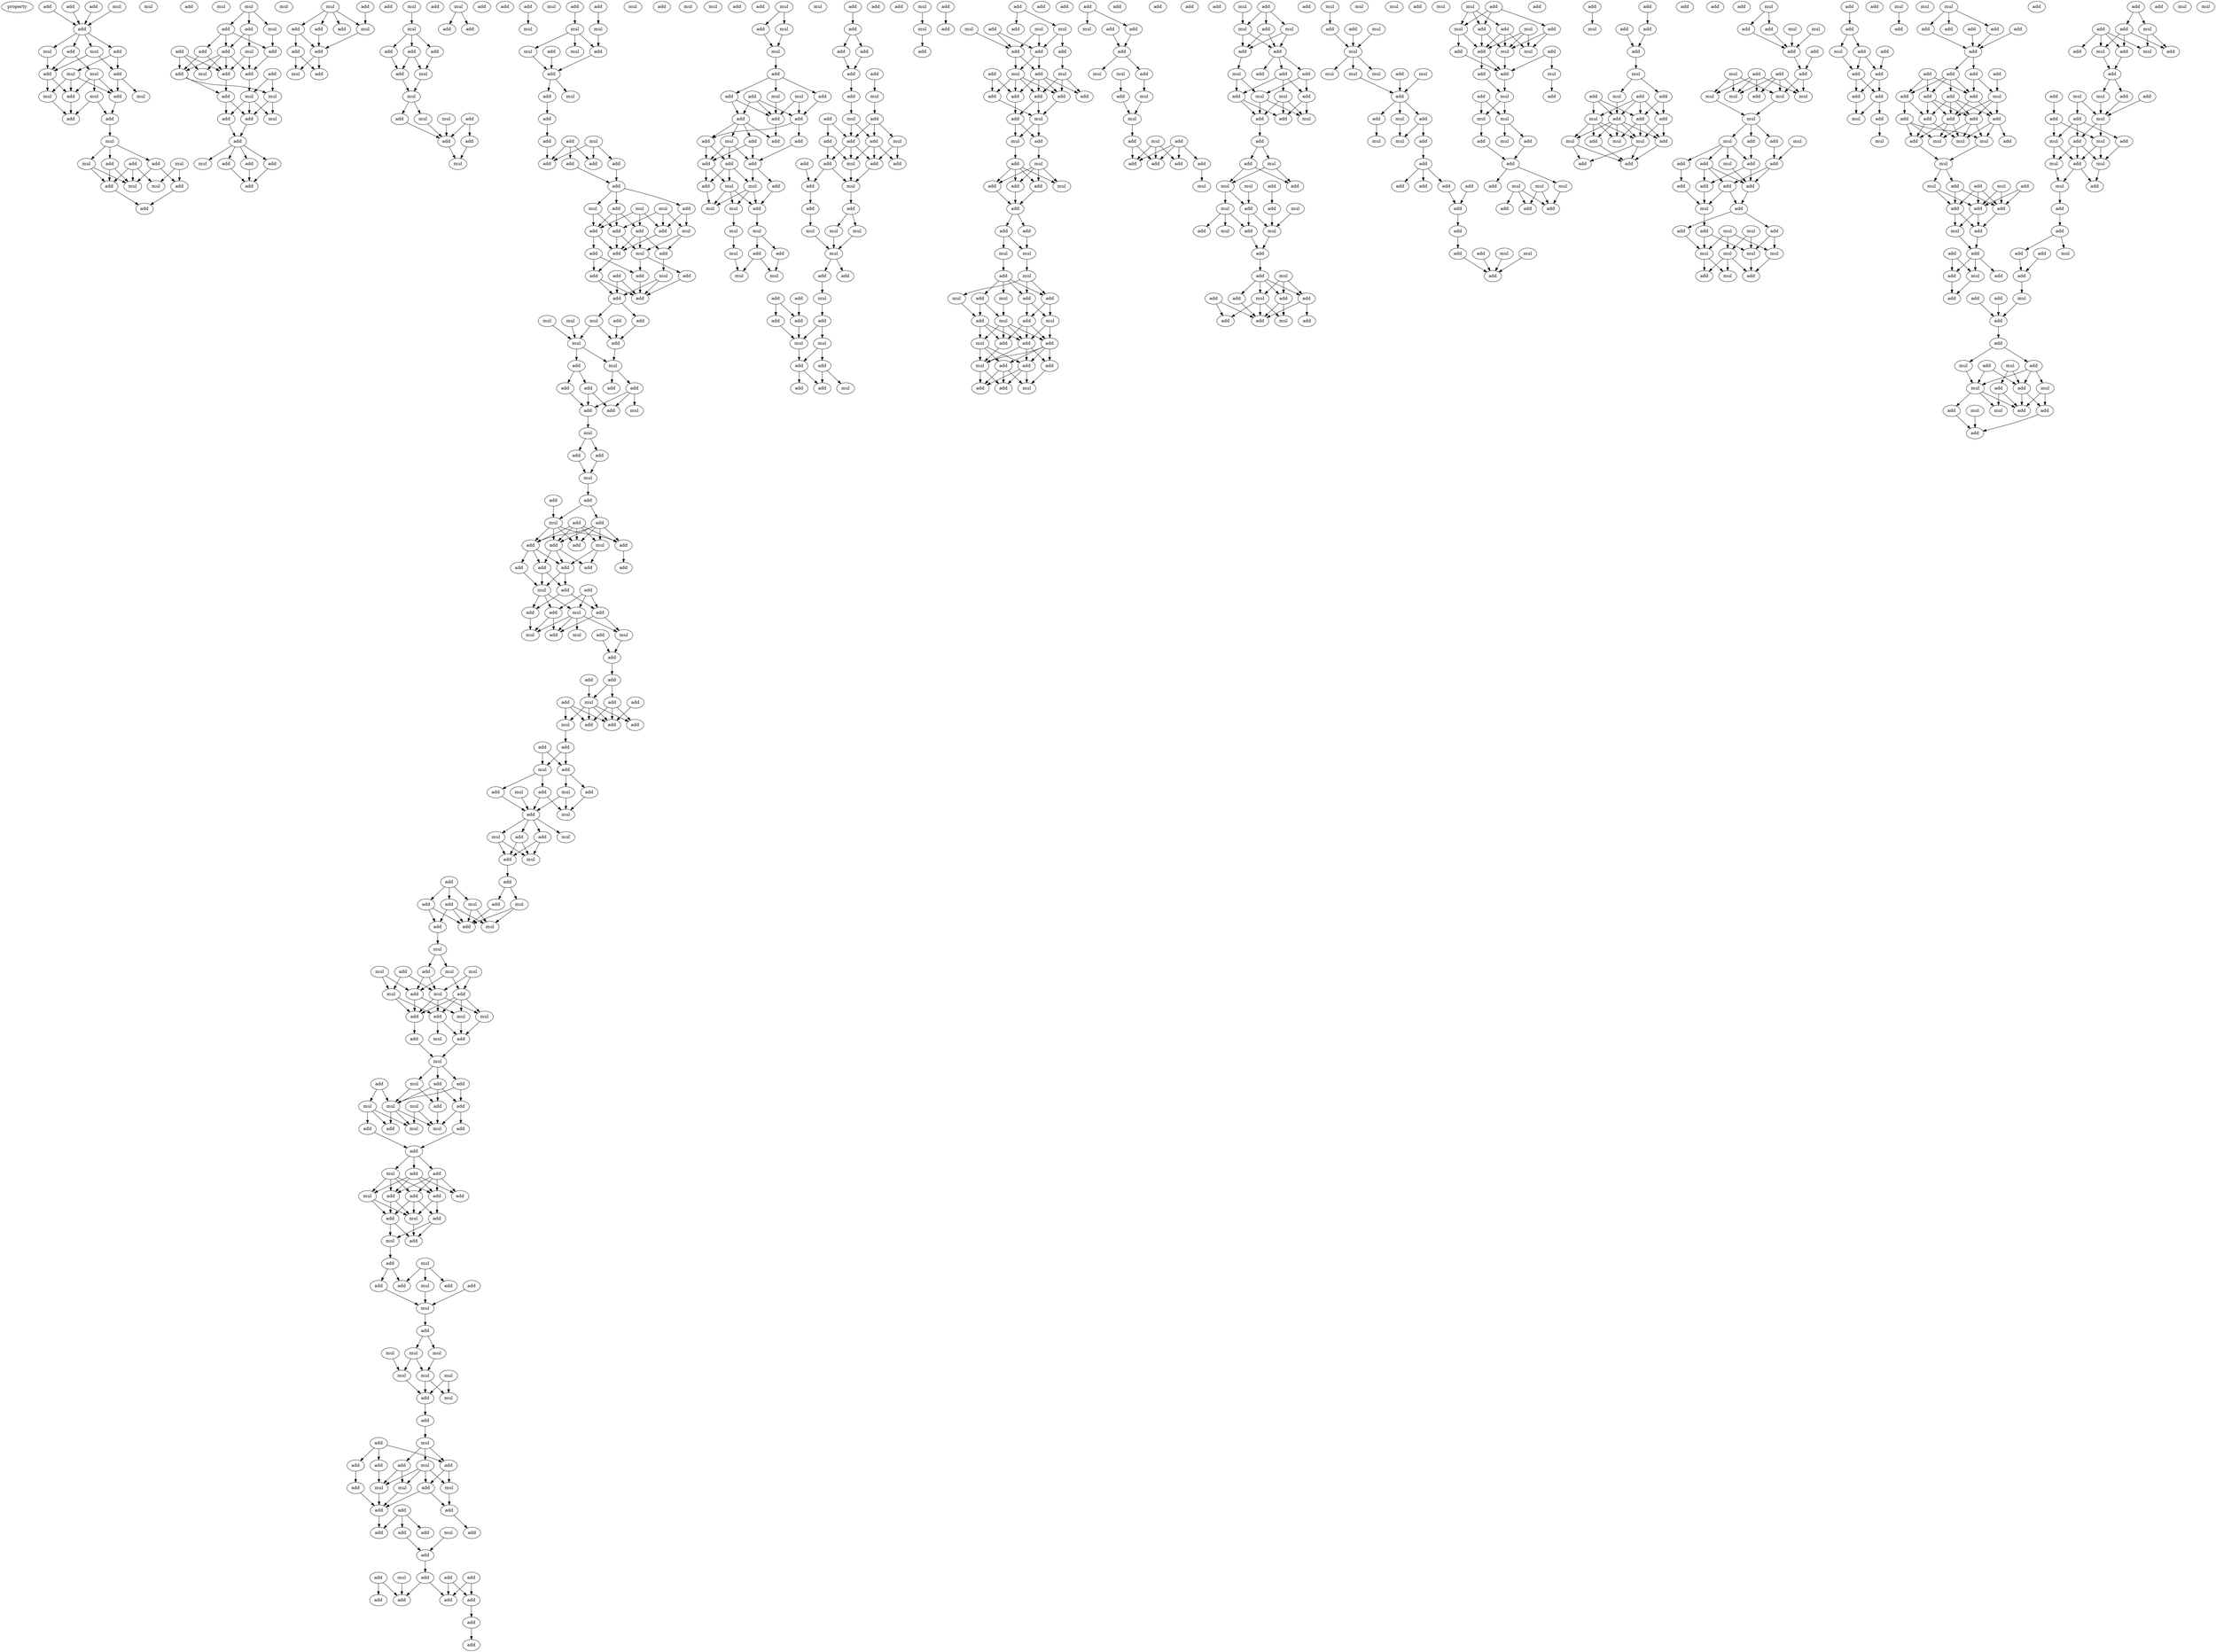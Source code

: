 digraph {
    node [fontcolor=black]
    property [mul=2,lf=1.7]
    0 [ label = add ];
    1 [ label = add ];
    2 [ label = add ];
    3 [ label = mul ];
    4 [ label = mul ];
    5 [ label = add ];
    6 [ label = mul ];
    7 [ label = add ];
    8 [ label = add ];
    9 [ label = add ];
    10 [ label = mul ];
    11 [ label = mul ];
    12 [ label = mul ];
    13 [ label = add ];
    14 [ label = add ];
    15 [ label = mul ];
    16 [ label = add ];
    17 [ label = mul ];
    18 [ label = add ];
    19 [ label = mul ];
    20 [ label = add ];
    21 [ label = add ];
    22 [ label = mul ];
    23 [ label = mul ];
    24 [ label = add ];
    25 [ label = add ];
    26 [ label = add ];
    27 [ label = mul ];
    28 [ label = mul ];
    29 [ label = add ];
    30 [ label = mul ];
    31 [ label = add ];
    32 [ label = mul ];
    33 [ label = add ];
    34 [ label = mul ];
    35 [ label = add ];
    36 [ label = add ];
    37 [ label = mul ];
    38 [ label = add ];
    39 [ label = add ];
    40 [ label = add ];
    41 [ label = add ];
    42 [ label = mul ];
    43 [ label = mul ];
    44 [ label = add ];
    45 [ label = add ];
    46 [ label = add ];
    47 [ label = add ];
    48 [ label = mul ];
    49 [ label = mul ];
    50 [ label = add ];
    51 [ label = mul ];
    52 [ label = add ];
    53 [ label = add ];
    54 [ label = add ];
    55 [ label = mul ];
    56 [ label = mul ];
    57 [ label = add ];
    58 [ label = add ];
    59 [ label = add ];
    60 [ label = add ];
    61 [ label = add ];
    62 [ label = add ];
    63 [ label = mul ];
    64 [ label = add ];
    65 [ label = add ];
    66 [ label = add ];
    67 [ label = mul ];
    68 [ label = add ];
    69 [ label = add ];
    70 [ label = mul ];
    71 [ label = add ];
    72 [ label = mul ];
    73 [ label = mul ];
    74 [ label = add ];
    75 [ label = add ];
    76 [ label = add ];
    77 [ label = add ];
    78 [ label = mul ];
    79 [ label = mul ];
    80 [ label = add ];
    81 [ label = add ];
    82 [ label = mul ];
    83 [ label = add ];
    84 [ label = mul ];
    85 [ label = add ];
    86 [ label = add ];
    87 [ label = mul ];
    88 [ label = mul ];
    89 [ label = add ];
    90 [ label = add ];
    91 [ label = add ];
    92 [ label = add ];
    93 [ label = add ];
    94 [ label = mul ];
    95 [ label = mul ];
    96 [ label = add ];
    97 [ label = mul ];
    98 [ label = add ];
    99 [ label = mul ];
    100 [ label = mul ];
    101 [ label = mul ];
    102 [ label = mul ];
    103 [ label = add ];
    104 [ label = add ];
    105 [ label = add ];
    106 [ label = add ];
    107 [ label = mul ];
    108 [ label = add ];
    109 [ label = add ];
    110 [ label = mul ];
    111 [ label = add ];
    112 [ label = add ];
    113 [ label = add ];
    114 [ label = add ];
    115 [ label = add ];
    116 [ label = add ];
    117 [ label = mul ];
    118 [ label = mul ];
    119 [ label = add ];
    120 [ label = add ];
    121 [ label = mul ];
    122 [ label = add ];
    123 [ label = mul ];
    124 [ label = add ];
    125 [ label = add ];
    126 [ label = add ];
    127 [ label = add ];
    128 [ label = add ];
    129 [ label = add ];
    130 [ label = mul ];
    131 [ label = mul ];
    132 [ label = add ];
    133 [ label = add ];
    134 [ label = add ];
    135 [ label = add ];
    136 [ label = add ];
    137 [ label = add ];
    138 [ label = add ];
    139 [ label = mul ];
    140 [ label = mul ];
    141 [ label = mul ];
    142 [ label = add ];
    143 [ label = mul ];
    144 [ label = add ];
    145 [ label = add ];
    146 [ label = mul ];
    147 [ label = add ];
    148 [ label = add ];
    149 [ label = add ];
    150 [ label = add ];
    151 [ label = add ];
    152 [ label = mul ];
    153 [ label = add ];
    154 [ label = add ];
    155 [ label = mul ];
    156 [ label = add ];
    157 [ label = add ];
    158 [ label = mul ];
    159 [ label = add ];
    160 [ label = add ];
    161 [ label = add ];
    162 [ label = add ];
    163 [ label = mul ];
    164 [ label = add ];
    165 [ label = add ];
    166 [ label = mul ];
    167 [ label = add ];
    168 [ label = add ];
    169 [ label = add ];
    170 [ label = add ];
    171 [ label = add ];
    172 [ label = add ];
    173 [ label = add ];
    174 [ label = mul ];
    175 [ label = add ];
    176 [ label = add ];
    177 [ label = mul ];
    178 [ label = add ];
    179 [ label = add ];
    180 [ label = add ];
    181 [ label = add ];
    182 [ label = add ];
    183 [ label = mul ];
    184 [ label = mul ];
    185 [ label = mul ];
    186 [ label = add ];
    187 [ label = add ];
    188 [ label = add ];
    189 [ label = add ];
    190 [ label = mul ];
    191 [ label = add ];
    192 [ label = add ];
    193 [ label = add ];
    194 [ label = mul ];
    195 [ label = add ];
    196 [ label = add ];
    197 [ label = add ];
    198 [ label = add ];
    199 [ label = add ];
    200 [ label = mul ];
    201 [ label = add ];
    202 [ label = add ];
    203 [ label = add ];
    204 [ label = mul ];
    205 [ label = mul ];
    206 [ label = add ];
    207 [ label = mul ];
    208 [ label = add ];
    209 [ label = add ];
    210 [ label = mul ];
    211 [ label = mul ];
    212 [ label = mul ];
    213 [ label = mul ];
    214 [ label = add ];
    215 [ label = add ];
    216 [ label = add ];
    217 [ label = add ];
    218 [ label = mul ];
    219 [ label = mul ];
    220 [ label = add ];
    221 [ label = add ];
    222 [ label = mul ];
    223 [ label = add ];
    224 [ label = add ];
    225 [ label = mul ];
    226 [ label = add ];
    227 [ label = mul ];
    228 [ label = mul ];
    229 [ label = add ];
    230 [ label = mul ];
    231 [ label = mul ];
    232 [ label = add ];
    233 [ label = mul ];
    234 [ label = add ];
    235 [ label = mul ];
    236 [ label = add ];
    237 [ label = mul ];
    238 [ label = add ];
    239 [ label = mul ];
    240 [ label = mul ];
    241 [ label = add ];
    242 [ label = add ];
    243 [ label = mul ];
    244 [ label = add ];
    245 [ label = add ];
    246 [ label = mul ];
    247 [ label = add ];
    248 [ label = mul ];
    249 [ label = mul ];
    250 [ label = add ];
    251 [ label = mul ];
    252 [ label = add ];
    253 [ label = add ];
    254 [ label = add ];
    255 [ label = mul ];
    256 [ label = mul ];
    257 [ label = add ];
    258 [ label = add ];
    259 [ label = add ];
    260 [ label = add ];
    261 [ label = mul ];
    262 [ label = add ];
    263 [ label = add ];
    264 [ label = add ];
    265 [ label = add ];
    266 [ label = mul ];
    267 [ label = add ];
    268 [ label = add ];
    269 [ label = mul ];
    270 [ label = add ];
    271 [ label = mul ];
    272 [ label = mul ];
    273 [ label = add ];
    274 [ label = add ];
    275 [ label = add ];
    276 [ label = mul ];
    277 [ label = add ];
    278 [ label = add ];
    279 [ label = mul ];
    280 [ label = add ];
    281 [ label = add ];
    282 [ label = add ];
    283 [ label = mul ];
    284 [ label = mul ];
    285 [ label = mul ];
    286 [ label = mul ];
    287 [ label = mul ];
    288 [ label = mul ];
    289 [ label = add ];
    290 [ label = mul ];
    291 [ label = add ];
    292 [ label = mul ];
    293 [ label = add ];
    294 [ label = add ];
    295 [ label = add ];
    296 [ label = add ];
    297 [ label = mul ];
    298 [ label = add ];
    299 [ label = mul ];
    300 [ label = add ];
    301 [ label = mul ];
    302 [ label = add ];
    303 [ label = mul ];
    304 [ label = add ];
    305 [ label = add ];
    306 [ label = add ];
    307 [ label = mul ];
    308 [ label = add ];
    309 [ label = add ];
    310 [ label = add ];
    311 [ label = add ];
    312 [ label = add ];
    313 [ label = add ];
    314 [ label = add ];
    315 [ label = add ];
    316 [ label = mul ];
    317 [ label = add ];
    318 [ label = add ];
    319 [ label = add ];
    320 [ label = add ];
    321 [ label = add ];
    322 [ label = add ];
    323 [ label = add ];
    324 [ label = mul ];
    325 [ label = add ];
    326 [ label = mul ];
    327 [ label = mul ];
    328 [ label = add ];
    329 [ label = add ];
    330 [ label = add ];
    331 [ label = mul ];
    332 [ label = mul ];
    333 [ label = add ];
    334 [ label = add ];
    335 [ label = add ];
    336 [ label = add ];
    337 [ label = add ];
    338 [ label = add ];
    339 [ label = mul ];
    340 [ label = add ];
    341 [ label = add ];
    342 [ label = add ];
    343 [ label = add ];
    344 [ label = add ];
    345 [ label = add ];
    346 [ label = mul ];
    347 [ label = mul ];
    348 [ label = add ];
    349 [ label = add ];
    350 [ label = mul ];
    351 [ label = mul ];
    352 [ label = mul ];
    353 [ label = mul ];
    354 [ label = mul ];
    355 [ label = add ];
    356 [ label = add ];
    357 [ label = mul ];
    358 [ label = mul ];
    359 [ label = mul ];
    360 [ label = add ];
    361 [ label = add ];
    362 [ label = add ];
    363 [ label = add ];
    364 [ label = add ];
    365 [ label = add ];
    366 [ label = mul ];
    367 [ label = add ];
    368 [ label = add ];
    369 [ label = add ];
    370 [ label = mul ];
    371 [ label = add ];
    372 [ label = add ];
    373 [ label = add ];
    374 [ label = add ];
    375 [ label = mul ];
    376 [ label = add ];
    377 [ label = add ];
    378 [ label = add ];
    379 [ label = add ];
    380 [ label = mul ];
    381 [ label = add ];
    382 [ label = mul ];
    383 [ label = add ];
    384 [ label = add ];
    385 [ label = mul ];
    386 [ label = mul ];
    387 [ label = mul ];
    388 [ label = mul ];
    389 [ label = add ];
    390 [ label = add ];
    391 [ label = add ];
    392 [ label = add ];
    393 [ label = add ];
    394 [ label = mul ];
    395 [ label = add ];
    396 [ label = add ];
    397 [ label = add ];
    398 [ label = mul ];
    399 [ label = mul ];
    400 [ label = add ];
    401 [ label = add ];
    402 [ label = add ];
    403 [ label = mul ];
    404 [ label = mul ];
    405 [ label = add ];
    406 [ label = mul ];
    407 [ label = add ];
    408 [ label = add ];
    409 [ label = add ];
    410 [ label = add ];
    411 [ label = mul ];
    412 [ label = add ];
    413 [ label = mul ];
    414 [ label = add ];
    415 [ label = mul ];
    416 [ label = add ];
    417 [ label = add ];
    418 [ label = add ];
    419 [ label = mul ];
    420 [ label = add ];
    421 [ label = mul ];
    422 [ label = add ];
    423 [ label = add ];
    424 [ label = add ];
    425 [ label = add ];
    426 [ label = add ];
    427 [ label = add ];
    428 [ label = add ];
    429 [ label = mul ];
    430 [ label = mul ];
    431 [ label = add ];
    432 [ label = add ];
    433 [ label = mul ];
    434 [ label = add ];
    435 [ label = add ];
    436 [ label = mul ];
    437 [ label = add ];
    438 [ label = add ];
    439 [ label = add ];
    440 [ label = add ];
    441 [ label = add ];
    442 [ label = mul ];
    443 [ label = mul ];
    444 [ label = add ];
    445 [ label = add ];
    446 [ label = mul ];
    447 [ label = mul ];
    448 [ label = add ];
    449 [ label = add ];
    450 [ label = mul ];
    451 [ label = add ];
    452 [ label = add ];
    453 [ label = mul ];
    454 [ label = mul ];
    455 [ label = add ];
    456 [ label = add ];
    457 [ label = add ];
    458 [ label = add ];
    459 [ label = mul ];
    460 [ label = add ];
    461 [ label = add ];
    462 [ label = mul ];
    463 [ label = add ];
    464 [ label = add ];
    465 [ label = add ];
    466 [ label = mul ];
    467 [ label = add ];
    468 [ label = add ];
    469 [ label = add ];
    470 [ label = add ];
    471 [ label = mul ];
    472 [ label = add ];
    473 [ label = add ];
    474 [ label = add ];
    475 [ label = mul ];
    476 [ label = mul ];
    477 [ label = mul ];
    478 [ label = add ];
    479 [ label = mul ];
    480 [ label = add ];
    481 [ label = add ];
    482 [ label = mul ];
    483 [ label = add ];
    484 [ label = add ];
    485 [ label = add ];
    486 [ label = add ];
    487 [ label = add ];
    488 [ label = add ];
    489 [ label = mul ];
    490 [ label = add ];
    491 [ label = mul ];
    492 [ label = mul ];
    493 [ label = mul ];
    494 [ label = add ];
    495 [ label = add ];
    496 [ label = add ];
    497 [ label = add ];
    498 [ label = add ];
    499 [ label = add ];
    500 [ label = mul ];
    501 [ label = mul ];
    502 [ label = add ];
    503 [ label = add ];
    504 [ label = mul ];
    505 [ label = add ];
    506 [ label = add ];
    507 [ label = mul ];
    508 [ label = add ];
    509 [ label = mul ];
    510 [ label = add ];
    511 [ label = add ];
    512 [ label = mul ];
    513 [ label = mul ];
    514 [ label = add ];
    515 [ label = add ];
    516 [ label = add ];
    517 [ label = mul ];
    518 [ label = mul ];
    519 [ label = add ];
    520 [ label = add ];
    521 [ label = mul ];
    522 [ label = mul ];
    523 [ label = add ];
    524 [ label = mul ];
    525 [ label = add ];
    526 [ label = add ];
    527 [ label = add ];
    528 [ label = add ];
    529 [ label = add ];
    530 [ label = add ];
    531 [ label = mul ];
    532 [ label = add ];
    533 [ label = mul ];
    534 [ label = add ];
    535 [ label = add ];
    536 [ label = mul ];
    537 [ label = add ];
    538 [ label = add ];
    539 [ label = mul ];
    540 [ label = mul ];
    541 [ label = mul ];
    542 [ label = mul ];
    543 [ label = add ];
    544 [ label = mul ];
    545 [ label = mul ];
    546 [ label = mul ];
    547 [ label = add ];
    548 [ label = add ];
    549 [ label = mul ];
    550 [ label = add ];
    551 [ label = mul ];
    552 [ label = add ];
    553 [ label = mul ];
    554 [ label = add ];
    555 [ label = mul ];
    556 [ label = add ];
    557 [ label = add ];
    558 [ label = add ];
    559 [ label = add ];
    560 [ label = add ];
    561 [ label = add ];
    562 [ label = add ];
    563 [ label = add ];
    564 [ label = mul ];
    565 [ label = mul ];
    566 [ label = add ];
    567 [ label = mul ];
    568 [ label = add ];
    569 [ label = add ];
    570 [ label = mul ];
    571 [ label = mul ];
    572 [ label = mul ];
    573 [ label = add ];
    574 [ label = add ];
    575 [ label = add ];
    576 [ label = add ];
    577 [ label = mul ];
    578 [ label = add ];
    579 [ label = mul ];
    580 [ label = add ];
    581 [ label = add ];
    582 [ label = mul ];
    583 [ label = add ];
    584 [ label = add ];
    585 [ label = add ];
    586 [ label = mul ];
    587 [ label = add ];
    588 [ label = mul ];
    589 [ label = mul ];
    590 [ label = add ];
    591 [ label = mul ];
    592 [ label = add ];
    593 [ label = add ];
    594 [ label = add ];
    595 [ label = mul ];
    596 [ label = mul ];
    597 [ label = mul ];
    598 [ label = add ];
    599 [ label = add ];
    600 [ label = add ];
    601 [ label = add ];
    602 [ label = add ];
    603 [ label = mul ];
    604 [ label = add ];
    605 [ label = add ];
    606 [ label = add ];
    607 [ label = add ];
    608 [ label = add ];
    609 [ label = mul ];
    610 [ label = add ];
    611 [ label = add ];
    612 [ label = add ];
    613 [ label = mul ];
    614 [ label = mul ];
    615 [ label = add ];
    616 [ label = add ];
    617 [ label = add ];
    618 [ label = mul ];
    619 [ label = add ];
    620 [ label = mul ];
    621 [ label = mul ];
    622 [ label = add ];
    623 [ label = add ];
    624 [ label = add ];
    625 [ label = add ];
    626 [ label = mul ];
    627 [ label = mul ];
    628 [ label = add ];
    629 [ label = mul ];
    630 [ label = add ];
    631 [ label = add ];
    632 [ label = add ];
    633 [ label = add ];
    634 [ label = mul ];
    635 [ label = add ];
    636 [ label = add ];
    637 [ label = mul ];
    638 [ label = add ];
    639 [ label = mul ];
    640 [ label = mul ];
    641 [ label = mul ];
    642 [ label = mul ];
    643 [ label = add ];
    644 [ label = mul ];
    645 [ label = mul ];
    646 [ label = add ];
    647 [ label = mul ];
    648 [ label = add ];
    649 [ label = add ];
    650 [ label = add ];
    651 [ label = add ];
    652 [ label = add ];
    653 [ label = add ];
    654 [ label = add ];
    655 [ label = add ];
    656 [ label = mul ];
    657 [ label = add ];
    658 [ label = add ];
    659 [ label = mul ];
    660 [ label = mul ];
    661 [ label = add ];
    662 [ label = add ];
    663 [ label = mul ];
    664 [ label = mul ];
    665 [ label = mul ];
    666 [ label = mul ];
    667 [ label = add ];
    668 [ label = add ];
    669 [ label = mul ];
    670 [ label = add ];
    671 [ label = add ];
    672 [ label = mul ];
    673 [ label = add ];
    674 [ label = add ];
    675 [ label = add ];
    676 [ label = add ];
    677 [ label = add ];
    678 [ label = add ];
    679 [ label = add ];
    680 [ label = mul ];
    681 [ label = add ];
    682 [ label = mul ];
    683 [ label = mul ];
    684 [ label = mul ];
    685 [ label = add ];
    686 [ label = mul ];
    687 [ label = add ];
    688 [ label = add ];
    689 [ label = add ];
    690 [ label = add ];
    691 [ label = add ];
    692 [ label = add ];
    693 [ label = add ];
    694 [ label = add ];
    695 [ label = add ];
    696 [ label = add ];
    697 [ label = add ];
    698 [ label = mul ];
    699 [ label = add ];
    700 [ label = add ];
    701 [ label = add ];
    702 [ label = add ];
    703 [ label = add ];
    704 [ label = add ];
    705 [ label = add ];
    706 [ label = add ];
    707 [ label = add ];
    708 [ label = add ];
    709 [ label = mul ];
    710 [ label = mul ];
    711 [ label = mul ];
    712 [ label = mul ];
    713 [ label = mul ];
    714 [ label = add ];
    715 [ label = add ];
    716 [ label = add ];
    717 [ label = mul ];
    718 [ label = add ];
    719 [ label = add ];
    720 [ label = add ];
    721 [ label = mul ];
    722 [ label = add ];
    723 [ label = add ];
    724 [ label = add ];
    725 [ label = add ];
    726 [ label = add ];
    727 [ label = add ];
    728 [ label = mul ];
    729 [ label = add ];
    730 [ label = add ];
    731 [ label = add ];
    732 [ label = mul ];
    733 [ label = add ];
    734 [ label = mul ];
    735 [ label = add ];
    736 [ label = mul ];
    737 [ label = add ];
    738 [ label = add ];
    739 [ label = add ];
    740 [ label = add ];
    741 [ label = mul ];
    742 [ label = add ];
    743 [ label = mul ];
    744 [ label = add ];
    745 [ label = add ];
    746 [ label = add ];
    747 [ label = mul ];
    748 [ label = mul ];
    749 [ label = add ];
    750 [ label = add ];
    751 [ label = mul ];
    752 [ label = mul ];
    753 [ label = mul ];
    754 [ label = add ];
    755 [ label = add ];
    756 [ label = add ];
    757 [ label = mul ];
    758 [ label = add ];
    759 [ label = add ];
    760 [ label = add ];
    761 [ label = mul ];
    762 [ label = add ];
    763 [ label = add ];
    764 [ label = add ];
    765 [ label = mul ];
    766 [ label = add ];
    767 [ label = mul ];
    768 [ label = add ];
    769 [ label = add ];
    770 [ label = add ];
    771 [ label = mul ];
    772 [ label = mul ];
    773 [ label = add ];
    774 [ label = add ];
    775 [ label = mul ];
    776 [ label = add ];
    777 [ label = mul ];
    778 [ label = add ];
    779 [ label = add ];
    780 [ label = mul ];
    781 [ label = mul ];
    782 [ label = add ];
    783 [ label = add ];
    784 [ label = mul ];
    0 -> 5 [ name = 0 ];
    1 -> 5 [ name = 1 ];
    2 -> 5 [ name = 2 ];
    4 -> 5 [ name = 3 ];
    5 -> 6 [ name = 4 ];
    5 -> 7 [ name = 5 ];
    5 -> 9 [ name = 6 ];
    5 -> 10 [ name = 7 ];
    6 -> 13 [ name = 8 ];
    7 -> 12 [ name = 9 ];
    7 -> 13 [ name = 10 ];
    9 -> 11 [ name = 11 ];
    9 -> 14 [ name = 12 ];
    10 -> 13 [ name = 13 ];
    10 -> 14 [ name = 14 ];
    11 -> 16 [ name = 15 ];
    11 -> 18 [ name = 16 ];
    11 -> 19 [ name = 17 ];
    12 -> 15 [ name = 18 ];
    12 -> 16 [ name = 19 ];
    12 -> 18 [ name = 20 ];
    13 -> 18 [ name = 21 ];
    13 -> 19 [ name = 22 ];
    14 -> 16 [ name = 23 ];
    14 -> 17 [ name = 24 ];
    15 -> 20 [ name = 25 ];
    15 -> 21 [ name = 26 ];
    16 -> 21 [ name = 27 ];
    18 -> 20 [ name = 28 ];
    19 -> 20 [ name = 29 ];
    21 -> 22 [ name = 30 ];
    22 -> 25 [ name = 31 ];
    22 -> 26 [ name = 32 ];
    22 -> 27 [ name = 33 ];
    23 -> 28 [ name = 34 ];
    23 -> 31 [ name = 35 ];
    24 -> 28 [ name = 36 ];
    24 -> 29 [ name = 37 ];
    24 -> 30 [ name = 38 ];
    25 -> 30 [ name = 39 ];
    25 -> 31 [ name = 40 ];
    26 -> 29 [ name = 41 ];
    26 -> 30 [ name = 42 ];
    27 -> 29 [ name = 43 ];
    27 -> 30 [ name = 44 ];
    29 -> 33 [ name = 45 ];
    31 -> 33 [ name = 46 ];
    34 -> 35 [ name = 47 ];
    34 -> 36 [ name = 48 ];
    34 -> 37 [ name = 49 ];
    35 -> 39 [ name = 50 ];
    35 -> 40 [ name = 51 ];
    35 -> 41 [ name = 52 ];
    36 -> 39 [ name = 53 ];
    36 -> 42 [ name = 54 ];
    37 -> 41 [ name = 55 ];
    38 -> 43 [ name = 56 ];
    38 -> 44 [ name = 57 ];
    38 -> 45 [ name = 58 ];
    39 -> 43 [ name = 59 ];
    39 -> 44 [ name = 60 ];
    39 -> 45 [ name = 61 ];
    39 -> 47 [ name = 62 ];
    40 -> 44 [ name = 63 ];
    40 -> 45 [ name = 64 ];
    41 -> 47 [ name = 65 ];
    42 -> 44 [ name = 66 ];
    42 -> 47 [ name = 67 ];
    44 -> 50 [ name = 68 ];
    45 -> 48 [ name = 69 ];
    45 -> 50 [ name = 70 ];
    46 -> 48 [ name = 71 ];
    46 -> 49 [ name = 72 ];
    47 -> 49 [ name = 73 ];
    48 -> 51 [ name = 74 ];
    48 -> 52 [ name = 75 ];
    49 -> 51 [ name = 76 ];
    49 -> 52 [ name = 77 ];
    49 -> 53 [ name = 78 ];
    50 -> 52 [ name = 79 ];
    50 -> 53 [ name = 80 ];
    52 -> 54 [ name = 81 ];
    53 -> 54 [ name = 82 ];
    54 -> 56 [ name = 83 ];
    54 -> 57 [ name = 84 ];
    54 -> 58 [ name = 85 ];
    54 -> 59 [ name = 86 ];
    57 -> 60 [ name = 87 ];
    58 -> 60 [ name = 88 ];
    59 -> 60 [ name = 89 ];
    61 -> 67 [ name = 90 ];
    63 -> 64 [ name = 91 ];
    63 -> 65 [ name = 92 ];
    63 -> 66 [ name = 93 ];
    63 -> 67 [ name = 94 ];
    64 -> 69 [ name = 95 ];
    66 -> 68 [ name = 96 ];
    66 -> 69 [ name = 97 ];
    67 -> 69 [ name = 98 ];
    68 -> 70 [ name = 99 ];
    68 -> 71 [ name = 100 ];
    69 -> 70 [ name = 101 ];
    69 -> 71 [ name = 102 ];
    72 -> 73 [ name = 103 ];
    73 -> 74 [ name = 104 ];
    73 -> 75 [ name = 105 ];
    73 -> 76 [ name = 106 ];
    74 -> 77 [ name = 107 ];
    75 -> 77 [ name = 108 ];
    75 -> 78 [ name = 109 ];
    76 -> 78 [ name = 110 ];
    77 -> 79 [ name = 111 ];
    78 -> 79 [ name = 112 ];
    79 -> 81 [ name = 113 ];
    79 -> 84 [ name = 114 ];
    81 -> 86 [ name = 115 ];
    82 -> 86 [ name = 116 ];
    83 -> 85 [ name = 117 ];
    83 -> 86 [ name = 118 ];
    84 -> 86 [ name = 119 ];
    85 -> 87 [ name = 120 ];
    86 -> 87 [ name = 121 ];
    88 -> 89 [ name = 122 ];
    88 -> 91 [ name = 123 ];
    93 -> 94 [ name = 124 ];
    96 -> 99 [ name = 125 ];
    98 -> 100 [ name = 126 ];
    99 -> 101 [ name = 127 ];
    99 -> 102 [ name = 128 ];
    99 -> 104 [ name = 129 ];
    100 -> 104 [ name = 130 ];
    101 -> 105 [ name = 131 ];
    103 -> 105 [ name = 132 ];
    104 -> 105 [ name = 133 ];
    105 -> 106 [ name = 134 ];
    105 -> 107 [ name = 135 ];
    106 -> 108 [ name = 136 ];
    108 -> 111 [ name = 137 ];
    109 -> 112 [ name = 138 ];
    109 -> 113 [ name = 139 ];
    109 -> 114 [ name = 140 ];
    110 -> 113 [ name = 141 ];
    110 -> 114 [ name = 142 ];
    110 -> 115 [ name = 143 ];
    111 -> 113 [ name = 144 ];
    112 -> 116 [ name = 145 ];
    115 -> 116 [ name = 146 ];
    116 -> 118 [ name = 147 ];
    116 -> 119 [ name = 148 ];
    116 -> 120 [ name = 149 ];
    117 -> 122 [ name = 150 ];
    117 -> 125 [ name = 151 ];
    117 -> 126 [ name = 152 ];
    118 -> 124 [ name = 153 ];
    118 -> 125 [ name = 154 ];
    119 -> 124 [ name = 155 ];
    119 -> 125 [ name = 156 ];
    119 -> 126 [ name = 157 ];
    120 -> 122 [ name = 158 ];
    120 -> 123 [ name = 159 ];
    121 -> 122 [ name = 160 ];
    121 -> 123 [ name = 161 ];
    121 -> 124 [ name = 162 ];
    122 -> 128 [ name = 163 ];
    123 -> 127 [ name = 164 ];
    123 -> 130 [ name = 165 ];
    124 -> 128 [ name = 166 ];
    124 -> 130 [ name = 167 ];
    125 -> 128 [ name = 168 ];
    125 -> 129 [ name = 169 ];
    126 -> 127 [ name = 170 ];
    126 -> 128 [ name = 171 ];
    126 -> 130 [ name = 172 ];
    127 -> 131 [ name = 173 ];
    128 -> 133 [ name = 174 ];
    129 -> 132 [ name = 175 ];
    129 -> 133 [ name = 176 ];
    130 -> 132 [ name = 177 ];
    130 -> 135 [ name = 178 ];
    131 -> 136 [ name = 179 ];
    131 -> 137 [ name = 180 ];
    132 -> 136 [ name = 181 ];
    133 -> 136 [ name = 182 ];
    133 -> 137 [ name = 183 ];
    134 -> 136 [ name = 184 ];
    134 -> 137 [ name = 185 ];
    135 -> 136 [ name = 186 ];
    137 -> 138 [ name = 187 ];
    137 -> 139 [ name = 188 ];
    138 -> 144 [ name = 189 ];
    139 -> 143 [ name = 190 ];
    139 -> 144 [ name = 191 ];
    140 -> 143 [ name = 192 ];
    141 -> 143 [ name = 193 ];
    142 -> 144 [ name = 194 ];
    143 -> 145 [ name = 195 ];
    143 -> 146 [ name = 196 ];
    144 -> 146 [ name = 197 ];
    145 -> 148 [ name = 198 ];
    145 -> 149 [ name = 199 ];
    146 -> 147 [ name = 200 ];
    146 -> 150 [ name = 201 ];
    148 -> 151 [ name = 202 ];
    149 -> 151 [ name = 203 ];
    149 -> 153 [ name = 204 ];
    150 -> 151 [ name = 205 ];
    150 -> 152 [ name = 206 ];
    150 -> 153 [ name = 207 ];
    151 -> 155 [ name = 208 ];
    155 -> 156 [ name = 209 ];
    155 -> 157 [ name = 210 ];
    156 -> 158 [ name = 211 ];
    157 -> 158 [ name = 212 ];
    158 -> 160 [ name = 213 ];
    159 -> 163 [ name = 214 ];
    160 -> 162 [ name = 215 ];
    160 -> 163 [ name = 216 ];
    161 -> 164 [ name = 217 ];
    161 -> 165 [ name = 218 ];
    161 -> 166 [ name = 219 ];
    161 -> 167 [ name = 220 ];
    161 -> 168 [ name = 221 ];
    162 -> 164 [ name = 222 ];
    162 -> 165 [ name = 223 ];
    162 -> 166 [ name = 224 ];
    162 -> 167 [ name = 225 ];
    162 -> 168 [ name = 226 ];
    163 -> 164 [ name = 227 ];
    163 -> 165 [ name = 228 ];
    163 -> 167 [ name = 229 ];
    163 -> 168 [ name = 230 ];
    164 -> 171 [ name = 231 ];
    165 -> 169 [ name = 232 ];
    165 -> 172 [ name = 233 ];
    165 -> 173 [ name = 234 ];
    166 -> 169 [ name = 235 ];
    166 -> 172 [ name = 236 ];
    167 -> 170 [ name = 237 ];
    167 -> 172 [ name = 238 ];
    167 -> 173 [ name = 239 ];
    170 -> 174 [ name = 240 ];
    172 -> 174 [ name = 241 ];
    172 -> 175 [ name = 242 ];
    173 -> 174 [ name = 243 ];
    173 -> 175 [ name = 244 ];
    174 -> 177 [ name = 245 ];
    174 -> 178 [ name = 246 ];
    174 -> 179 [ name = 247 ];
    175 -> 178 [ name = 248 ];
    175 -> 180 [ name = 249 ];
    176 -> 177 [ name = 250 ];
    176 -> 179 [ name = 251 ];
    176 -> 180 [ name = 252 ];
    177 -> 181 [ name = 253 ];
    177 -> 183 [ name = 254 ];
    177 -> 184 [ name = 255 ];
    177 -> 185 [ name = 256 ];
    178 -> 185 [ name = 257 ];
    179 -> 181 [ name = 258 ];
    179 -> 185 [ name = 259 ];
    180 -> 181 [ name = 260 ];
    180 -> 184 [ name = 261 ];
    182 -> 186 [ name = 262 ];
    184 -> 186 [ name = 263 ];
    186 -> 187 [ name = 264 ];
    187 -> 190 [ name = 265 ];
    187 -> 191 [ name = 266 ];
    188 -> 190 [ name = 267 ];
    189 -> 193 [ name = 268 ];
    189 -> 194 [ name = 269 ];
    189 -> 195 [ name = 270 ];
    190 -> 193 [ name = 271 ];
    190 -> 194 [ name = 272 ];
    190 -> 195 [ name = 273 ];
    190 -> 196 [ name = 274 ];
    191 -> 193 [ name = 275 ];
    191 -> 195 [ name = 276 ];
    191 -> 196 [ name = 277 ];
    192 -> 193 [ name = 278 ];
    194 -> 197 [ name = 279 ];
    197 -> 199 [ name = 280 ];
    197 -> 200 [ name = 281 ];
    198 -> 199 [ name = 282 ];
    198 -> 200 [ name = 283 ];
    199 -> 202 [ name = 284 ];
    199 -> 205 [ name = 285 ];
    200 -> 201 [ name = 286 ];
    200 -> 203 [ name = 287 ];
    201 -> 206 [ name = 288 ];
    201 -> 207 [ name = 289 ];
    202 -> 207 [ name = 290 ];
    203 -> 206 [ name = 291 ];
    204 -> 206 [ name = 292 ];
    205 -> 206 [ name = 293 ];
    205 -> 207 [ name = 294 ];
    206 -> 208 [ name = 295 ];
    206 -> 209 [ name = 296 ];
    206 -> 210 [ name = 297 ];
    206 -> 211 [ name = 298 ];
    208 -> 213 [ name = 299 ];
    208 -> 214 [ name = 300 ];
    209 -> 213 [ name = 301 ];
    209 -> 214 [ name = 302 ];
    211 -> 213 [ name = 303 ];
    211 -> 214 [ name = 304 ];
    214 -> 215 [ name = 305 ];
    215 -> 219 [ name = 306 ];
    215 -> 220 [ name = 307 ];
    216 -> 217 [ name = 308 ];
    216 -> 218 [ name = 309 ];
    216 -> 221 [ name = 310 ];
    217 -> 223 [ name = 311 ];
    217 -> 224 [ name = 312 ];
    218 -> 222 [ name = 313 ];
    218 -> 224 [ name = 314 ];
    219 -> 222 [ name = 315 ];
    219 -> 224 [ name = 316 ];
    220 -> 224 [ name = 317 ];
    221 -> 222 [ name = 318 ];
    221 -> 223 [ name = 319 ];
    221 -> 224 [ name = 320 ];
    223 -> 225 [ name = 321 ];
    225 -> 228 [ name = 322 ];
    225 -> 229 [ name = 323 ];
    226 -> 231 [ name = 324 ];
    226 -> 235 [ name = 325 ];
    227 -> 234 [ name = 326 ];
    227 -> 235 [ name = 327 ];
    228 -> 232 [ name = 328 ];
    228 -> 234 [ name = 329 ];
    229 -> 232 [ name = 330 ];
    229 -> 235 [ name = 331 ];
    230 -> 231 [ name = 332 ];
    230 -> 232 [ name = 333 ];
    231 -> 236 [ name = 334 ];
    231 -> 238 [ name = 335 ];
    232 -> 236 [ name = 336 ];
    232 -> 237 [ name = 337 ];
    234 -> 236 [ name = 338 ];
    234 -> 237 [ name = 339 ];
    234 -> 238 [ name = 340 ];
    234 -> 239 [ name = 341 ];
    235 -> 236 [ name = 342 ];
    235 -> 238 [ name = 343 ];
    235 -> 239 [ name = 344 ];
    236 -> 242 [ name = 345 ];
    237 -> 241 [ name = 346 ];
    238 -> 240 [ name = 347 ];
    238 -> 241 [ name = 348 ];
    239 -> 241 [ name = 349 ];
    241 -> 243 [ name = 350 ];
    242 -> 243 [ name = 351 ];
    243 -> 244 [ name = 352 ];
    243 -> 246 [ name = 353 ];
    243 -> 247 [ name = 354 ];
    244 -> 248 [ name = 355 ];
    244 -> 252 [ name = 356 ];
    245 -> 248 [ name = 357 ];
    245 -> 249 [ name = 358 ];
    246 -> 248 [ name = 359 ];
    246 -> 250 [ name = 360 ];
    247 -> 248 [ name = 361 ];
    247 -> 250 [ name = 362 ];
    247 -> 252 [ name = 363 ];
    248 -> 254 [ name = 364 ];
    248 -> 255 [ name = 365 ];
    248 -> 256 [ name = 366 ];
    249 -> 253 [ name = 367 ];
    249 -> 254 [ name = 368 ];
    249 -> 256 [ name = 369 ];
    250 -> 255 [ name = 370 ];
    251 -> 255 [ name = 371 ];
    251 -> 256 [ name = 372 ];
    252 -> 255 [ name = 373 ];
    252 -> 257 [ name = 374 ];
    253 -> 258 [ name = 375 ];
    257 -> 258 [ name = 376 ];
    258 -> 259 [ name = 377 ];
    258 -> 260 [ name = 378 ];
    258 -> 261 [ name = 379 ];
    259 -> 262 [ name = 380 ];
    259 -> 263 [ name = 381 ];
    259 -> 265 [ name = 382 ];
    259 -> 266 [ name = 383 ];
    260 -> 262 [ name = 384 ];
    260 -> 263 [ name = 385 ];
    260 -> 264 [ name = 386 ];
    260 -> 265 [ name = 387 ];
    261 -> 262 [ name = 388 ];
    261 -> 264 [ name = 389 ];
    261 -> 265 [ name = 390 ];
    261 -> 266 [ name = 391 ];
    262 -> 268 [ name = 392 ];
    262 -> 269 [ name = 393 ];
    264 -> 267 [ name = 394 ];
    264 -> 268 [ name = 395 ];
    264 -> 269 [ name = 396 ];
    265 -> 267 [ name = 397 ];
    265 -> 269 [ name = 398 ];
    266 -> 268 [ name = 399 ];
    266 -> 269 [ name = 400 ];
    267 -> 270 [ name = 401 ];
    267 -> 271 [ name = 402 ];
    268 -> 270 [ name = 403 ];
    268 -> 271 [ name = 404 ];
    269 -> 270 [ name = 405 ];
    271 -> 273 [ name = 406 ];
    272 -> 275 [ name = 407 ];
    272 -> 276 [ name = 408 ];
    272 -> 278 [ name = 409 ];
    273 -> 274 [ name = 410 ];
    273 -> 278 [ name = 411 ];
    274 -> 279 [ name = 412 ];
    276 -> 279 [ name = 413 ];
    277 -> 279 [ name = 414 ];
    279 -> 280 [ name = 415 ];
    280 -> 283 [ name = 416 ];
    280 -> 284 [ name = 417 ];
    283 -> 286 [ name = 418 ];
    284 -> 286 [ name = 419 ];
    284 -> 288 [ name = 420 ];
    285 -> 288 [ name = 421 ];
    286 -> 289 [ name = 422 ];
    286 -> 290 [ name = 423 ];
    287 -> 289 [ name = 424 ];
    287 -> 290 [ name = 425 ];
    288 -> 289 [ name = 426 ];
    289 -> 291 [ name = 427 ];
    291 -> 292 [ name = 428 ];
    292 -> 295 [ name = 429 ];
    292 -> 296 [ name = 430 ];
    292 -> 297 [ name = 431 ];
    293 -> 294 [ name = 432 ];
    293 -> 296 [ name = 433 ];
    293 -> 298 [ name = 434 ];
    294 -> 303 [ name = 435 ];
    295 -> 301 [ name = 436 ];
    295 -> 303 [ name = 437 ];
    296 -> 299 [ name = 438 ];
    296 -> 302 [ name = 439 ];
    297 -> 299 [ name = 440 ];
    297 -> 301 [ name = 441 ];
    297 -> 302 [ name = 442 ];
    297 -> 303 [ name = 443 ];
    298 -> 300 [ name = 444 ];
    299 -> 305 [ name = 445 ];
    300 -> 304 [ name = 446 ];
    301 -> 304 [ name = 447 ];
    302 -> 304 [ name = 448 ];
    302 -> 305 [ name = 449 ];
    303 -> 304 [ name = 450 ];
    304 -> 309 [ name = 451 ];
    305 -> 311 [ name = 452 ];
    306 -> 308 [ name = 453 ];
    306 -> 309 [ name = 454 ];
    306 -> 310 [ name = 455 ];
    307 -> 312 [ name = 456 ];
    308 -> 312 [ name = 457 ];
    312 -> 314 [ name = 458 ];
    313 -> 318 [ name = 459 ];
    313 -> 319 [ name = 460 ];
    314 -> 318 [ name = 461 ];
    314 -> 320 [ name = 462 ];
    315 -> 320 [ name = 463 ];
    315 -> 321 [ name = 464 ];
    316 -> 318 [ name = 465 ];
    317 -> 320 [ name = 466 ];
    317 -> 321 [ name = 467 ];
    321 -> 322 [ name = 468 ];
    322 -> 323 [ name = 469 ];
    324 -> 325 [ name = 470 ];
    324 -> 326 [ name = 471 ];
    325 -> 327 [ name = 472 ];
    326 -> 327 [ name = 473 ];
    327 -> 328 [ name = 474 ];
    328 -> 329 [ name = 475 ];
    328 -> 332 [ name = 476 ];
    328 -> 333 [ name = 477 ];
    329 -> 334 [ name = 478 ];
    330 -> 334 [ name = 479 ];
    330 -> 335 [ name = 480 ];
    330 -> 336 [ name = 481 ];
    331 -> 334 [ name = 482 ];
    331 -> 335 [ name = 483 ];
    332 -> 335 [ name = 484 ];
    333 -> 335 [ name = 485 ];
    333 -> 336 [ name = 486 ];
    334 -> 337 [ name = 487 ];
    334 -> 341 [ name = 488 ];
    335 -> 338 [ name = 489 ];
    336 -> 338 [ name = 490 ];
    336 -> 339 [ name = 491 ];
    336 -> 340 [ name = 492 ];
    336 -> 341 [ name = 493 ];
    337 -> 344 [ name = 494 ];
    339 -> 342 [ name = 495 ];
    339 -> 343 [ name = 496 ];
    339 -> 344 [ name = 497 ];
    340 -> 342 [ name = 498 ];
    340 -> 344 [ name = 499 ];
    341 -> 342 [ name = 500 ];
    341 -> 343 [ name = 501 ];
    342 -> 345 [ name = 502 ];
    342 -> 347 [ name = 503 ];
    343 -> 345 [ name = 504 ];
    343 -> 346 [ name = 505 ];
    343 -> 347 [ name = 506 ];
    344 -> 346 [ name = 507 ];
    344 -> 348 [ name = 508 ];
    345 -> 350 [ name = 509 ];
    346 -> 349 [ name = 510 ];
    346 -> 350 [ name = 511 ];
    346 -> 351 [ name = 512 ];
    347 -> 349 [ name = 513 ];
    347 -> 350 [ name = 514 ];
    347 -> 351 [ name = 515 ];
    348 -> 349 [ name = 516 ];
    349 -> 353 [ name = 517 ];
    351 -> 352 [ name = 518 ];
    352 -> 354 [ name = 519 ];
    353 -> 355 [ name = 520 ];
    353 -> 356 [ name = 521 ];
    354 -> 357 [ name = 522 ];
    355 -> 358 [ name = 523 ];
    356 -> 357 [ name = 524 ];
    356 -> 358 [ name = 525 ];
    360 -> 361 [ name = 526 ];
    361 -> 362 [ name = 527 ];
    361 -> 363 [ name = 528 ];
    362 -> 364 [ name = 529 ];
    363 -> 364 [ name = 530 ];
    364 -> 367 [ name = 531 ];
    365 -> 366 [ name = 532 ];
    366 -> 369 [ name = 533 ];
    367 -> 370 [ name = 534 ];
    368 -> 372 [ name = 535 ];
    368 -> 373 [ name = 536 ];
    369 -> 373 [ name = 537 ];
    369 -> 374 [ name = 538 ];
    369 -> 375 [ name = 539 ];
    370 -> 373 [ name = 540 ];
    370 -> 374 [ name = 541 ];
    372 -> 376 [ name = 542 ];
    372 -> 380 [ name = 543 ];
    373 -> 376 [ name = 544 ];
    373 -> 377 [ name = 545 ];
    373 -> 380 [ name = 546 ];
    374 -> 377 [ name = 547 ];
    374 -> 378 [ name = 548 ];
    374 -> 380 [ name = 549 ];
    375 -> 377 [ name = 550 ];
    375 -> 378 [ name = 551 ];
    376 -> 381 [ name = 552 ];
    376 -> 382 [ name = 553 ];
    377 -> 382 [ name = 554 ];
    379 -> 381 [ name = 555 ];
    380 -> 382 [ name = 556 ];
    381 -> 383 [ name = 557 ];
    382 -> 384 [ name = 558 ];
    383 -> 387 [ name = 559 ];
    384 -> 385 [ name = 560 ];
    384 -> 386 [ name = 561 ];
    385 -> 388 [ name = 562 ];
    386 -> 388 [ name = 563 ];
    387 -> 388 [ name = 564 ];
    388 -> 389 [ name = 565 ];
    388 -> 390 [ name = 566 ];
    389 -> 394 [ name = 567 ];
    392 -> 395 [ name = 568 ];
    392 -> 396 [ name = 569 ];
    393 -> 395 [ name = 570 ];
    394 -> 397 [ name = 571 ];
    395 -> 398 [ name = 572 ];
    396 -> 398 [ name = 573 ];
    397 -> 398 [ name = 574 ];
    397 -> 399 [ name = 575 ];
    398 -> 401 [ name = 576 ];
    399 -> 400 [ name = 577 ];
    399 -> 401 [ name = 578 ];
    400 -> 403 [ name = 579 ];
    400 -> 405 [ name = 580 ];
    401 -> 402 [ name = 581 ];
    401 -> 405 [ name = 582 ];
    404 -> 406 [ name = 583 ];
    406 -> 407 [ name = 584 ];
    408 -> 409 [ name = 585 ];
    410 -> 411 [ name = 586 ];
    410 -> 414 [ name = 587 ];
    411 -> 416 [ name = 588 ];
    411 -> 418 [ name = 589 ];
    412 -> 417 [ name = 590 ];
    412 -> 418 [ name = 591 ];
    413 -> 417 [ name = 592 ];
    413 -> 418 [ name = 593 ];
    415 -> 417 [ name = 594 ];
    416 -> 421 [ name = 595 ];
    417 -> 419 [ name = 596 ];
    417 -> 422 [ name = 597 ];
    418 -> 419 [ name = 598 ];
    418 -> 422 [ name = 599 ];
    419 -> 423 [ name = 600 ];
    419 -> 424 [ name = 601 ];
    419 -> 425 [ name = 602 ];
    419 -> 427 [ name = 603 ];
    420 -> 423 [ name = 604 ];
    420 -> 427 [ name = 605 ];
    421 -> 424 [ name = 606 ];
    421 -> 425 [ name = 607 ];
    421 -> 426 [ name = 608 ];
    422 -> 423 [ name = 609 ];
    422 -> 424 [ name = 610 ];
    422 -> 425 [ name = 611 ];
    422 -> 426 [ name = 612 ];
    423 -> 428 [ name = 613 ];
    424 -> 429 [ name = 614 ];
    425 -> 428 [ name = 615 ];
    425 -> 429 [ name = 616 ];
    427 -> 429 [ name = 617 ];
    428 -> 430 [ name = 618 ];
    428 -> 431 [ name = 619 ];
    429 -> 430 [ name = 620 ];
    429 -> 431 [ name = 621 ];
    430 -> 432 [ name = 622 ];
    431 -> 433 [ name = 623 ];
    432 -> 434 [ name = 624 ];
    432 -> 436 [ name = 625 ];
    432 -> 437 [ name = 626 ];
    432 -> 438 [ name = 627 ];
    433 -> 434 [ name = 628 ];
    433 -> 436 [ name = 629 ];
    433 -> 437 [ name = 630 ];
    433 -> 438 [ name = 631 ];
    434 -> 439 [ name = 632 ];
    437 -> 439 [ name = 633 ];
    438 -> 439 [ name = 634 ];
    439 -> 440 [ name = 635 ];
    439 -> 441 [ name = 636 ];
    440 -> 443 [ name = 637 ];
    441 -> 442 [ name = 638 ];
    441 -> 443 [ name = 639 ];
    442 -> 445 [ name = 640 ];
    443 -> 446 [ name = 641 ];
    445 -> 448 [ name = 642 ];
    445 -> 449 [ name = 643 ];
    445 -> 450 [ name = 644 ];
    445 -> 451 [ name = 645 ];
    446 -> 447 [ name = 646 ];
    446 -> 449 [ name = 647 ];
    446 -> 451 [ name = 648 ];
    447 -> 455 [ name = 649 ];
    448 -> 453 [ name = 650 ];
    448 -> 455 [ name = 651 ];
    449 -> 452 [ name = 652 ];
    449 -> 454 [ name = 653 ];
    450 -> 453 [ name = 654 ];
    451 -> 452 [ name = 655 ];
    451 -> 454 [ name = 656 ];
    452 -> 456 [ name = 657 ];
    452 -> 457 [ name = 658 ];
    452 -> 458 [ name = 659 ];
    453 -> 456 [ name = 660 ];
    453 -> 457 [ name = 661 ];
    453 -> 458 [ name = 662 ];
    453 -> 459 [ name = 663 ];
    454 -> 456 [ name = 664 ];
    454 -> 458 [ name = 665 ];
    455 -> 456 [ name = 666 ];
    455 -> 457 [ name = 667 ];
    455 -> 459 [ name = 668 ];
    456 -> 460 [ name = 669 ];
    456 -> 462 [ name = 670 ];
    456 -> 463 [ name = 671 ];
    457 -> 462 [ name = 672 ];
    458 -> 460 [ name = 673 ];
    458 -> 461 [ name = 674 ];
    458 -> 462 [ name = 675 ];
    458 -> 463 [ name = 676 ];
    459 -> 461 [ name = 677 ];
    459 -> 462 [ name = 678 ];
    459 -> 463 [ name = 679 ];
    460 -> 466 [ name = 680 ];
    461 -> 464 [ name = 681 ];
    461 -> 465 [ name = 682 ];
    461 -> 466 [ name = 683 ];
    462 -> 464 [ name = 684 ];
    462 -> 465 [ name = 685 ];
    463 -> 464 [ name = 686 ];
    463 -> 465 [ name = 687 ];
    463 -> 466 [ name = 688 ];
    467 -> 471 [ name = 689 ];
    467 -> 472 [ name = 690 ];
    469 -> 473 [ name = 691 ];
    472 -> 473 [ name = 692 ];
    473 -> 474 [ name = 693 ];
    473 -> 476 [ name = 694 ];
    474 -> 477 [ name = 695 ];
    475 -> 478 [ name = 696 ];
    477 -> 479 [ name = 697 ];
    478 -> 479 [ name = 698 ];
    479 -> 481 [ name = 699 ];
    481 -> 487 [ name = 700 ];
    481 -> 488 [ name = 701 ];
    482 -> 485 [ name = 702 ];
    482 -> 487 [ name = 703 ];
    482 -> 488 [ name = 704 ];
    483 -> 485 [ name = 705 ];
    483 -> 486 [ name = 706 ];
    483 -> 487 [ name = 707 ];
    483 -> 488 [ name = 708 ];
    486 -> 489 [ name = 709 ];
    490 -> 492 [ name = 710 ];
    490 -> 493 [ name = 711 ];
    490 -> 494 [ name = 712 ];
    491 -> 492 [ name = 713 ];
    492 -> 495 [ name = 714 ];
    492 -> 496 [ name = 715 ];
    493 -> 495 [ name = 716 ];
    493 -> 496 [ name = 717 ];
    494 -> 495 [ name = 718 ];
    494 -> 496 [ name = 719 ];
    495 -> 500 [ name = 720 ];
    496 -> 497 [ name = 721 ];
    496 -> 498 [ name = 722 ];
    496 -> 499 [ name = 723 ];
    498 -> 501 [ name = 724 ];
    498 -> 502 [ name = 725 ];
    498 -> 503 [ name = 726 ];
    499 -> 502 [ name = 727 ];
    499 -> 504 [ name = 728 ];
    500 -> 503 [ name = 729 ];
    500 -> 504 [ name = 730 ];
    501 -> 505 [ name = 731 ];
    501 -> 506 [ name = 732 ];
    501 -> 507 [ name = 733 ];
    502 -> 506 [ name = 734 ];
    502 -> 507 [ name = 735 ];
    503 -> 505 [ name = 736 ];
    503 -> 506 [ name = 737 ];
    504 -> 505 [ name = 738 ];
    504 -> 507 [ name = 739 ];
    505 -> 508 [ name = 740 ];
    508 -> 509 [ name = 741 ];
    508 -> 510 [ name = 742 ];
    509 -> 512 [ name = 743 ];
    509 -> 514 [ name = 744 ];
    510 -> 512 [ name = 745 ];
    510 -> 514 [ name = 746 ];
    511 -> 515 [ name = 747 ];
    512 -> 516 [ name = 748 ];
    512 -> 518 [ name = 749 ];
    513 -> 516 [ name = 750 ];
    515 -> 522 [ name = 751 ];
    516 -> 520 [ name = 752 ];
    516 -> 522 [ name = 753 ];
    517 -> 522 [ name = 754 ];
    518 -> 519 [ name = 755 ];
    518 -> 520 [ name = 756 ];
    518 -> 521 [ name = 757 ];
    520 -> 523 [ name = 758 ];
    522 -> 523 [ name = 759 ];
    523 -> 526 [ name = 760 ];
    524 -> 527 [ name = 761 ];
    524 -> 530 [ name = 762 ];
    524 -> 531 [ name = 763 ];
    526 -> 527 [ name = 764 ];
    526 -> 528 [ name = 765 ];
    526 -> 530 [ name = 766 ];
    526 -> 531 [ name = 767 ];
    527 -> 534 [ name = 768 ];
    527 -> 535 [ name = 769 ];
    528 -> 534 [ name = 770 ];
    529 -> 532 [ name = 771 ];
    529 -> 534 [ name = 772 ];
    530 -> 533 [ name = 773 ];
    530 -> 534 [ name = 774 ];
    531 -> 532 [ name = 775 ];
    531 -> 533 [ name = 776 ];
    531 -> 534 [ name = 777 ];
    536 -> 538 [ name = 778 ];
    537 -> 541 [ name = 779 ];
    538 -> 541 [ name = 780 ];
    539 -> 541 [ name = 781 ];
    541 -> 542 [ name = 782 ];
    541 -> 545 [ name = 783 ];
    541 -> 546 [ name = 784 ];
    543 -> 547 [ name = 785 ];
    544 -> 547 [ name = 786 ];
    545 -> 547 [ name = 787 ];
    547 -> 548 [ name = 788 ];
    547 -> 549 [ name = 789 ];
    547 -> 550 [ name = 790 ];
    548 -> 551 [ name = 791 ];
    549 -> 553 [ name = 792 ];
    550 -> 552 [ name = 793 ];
    550 -> 553 [ name = 794 ];
    552 -> 554 [ name = 795 ];
    554 -> 557 [ name = 796 ];
    554 -> 558 [ name = 797 ];
    554 -> 559 [ name = 798 ];
    556 -> 561 [ name = 799 ];
    559 -> 561 [ name = 800 ];
    561 -> 562 [ name = 801 ];
    562 -> 566 [ name = 802 ];
    563 -> 568 [ name = 803 ];
    564 -> 568 [ name = 804 ];
    565 -> 568 [ name = 805 ];
    566 -> 568 [ name = 806 ];
    569 -> 572 [ name = 807 ];
    569 -> 573 [ name = 808 ];
    569 -> 574 [ name = 809 ];
    570 -> 572 [ name = 810 ];
    570 -> 574 [ name = 811 ];
    570 -> 575 [ name = 812 ];
    571 -> 576 [ name = 813 ];
    571 -> 577 [ name = 814 ];
    571 -> 579 [ name = 815 ];
    572 -> 576 [ name = 816 ];
    572 -> 580 [ name = 817 ];
    573 -> 577 [ name = 818 ];
    573 -> 579 [ name = 819 ];
    574 -> 576 [ name = 820 ];
    574 -> 577 [ name = 821 ];
    575 -> 576 [ name = 822 ];
    575 -> 577 [ name = 823 ];
    575 -> 579 [ name = 824 ];
    576 -> 581 [ name = 825 ];
    576 -> 583 [ name = 826 ];
    577 -> 581 [ name = 827 ];
    578 -> 581 [ name = 828 ];
    578 -> 582 [ name = 829 ];
    580 -> 581 [ name = 830 ];
    581 -> 586 [ name = 831 ];
    582 -> 587 [ name = 832 ];
    583 -> 586 [ name = 833 ];
    585 -> 588 [ name = 834 ];
    585 -> 589 [ name = 835 ];
    586 -> 588 [ name = 836 ];
    586 -> 589 [ name = 837 ];
    588 -> 590 [ name = 838 ];
    589 -> 591 [ name = 839 ];
    589 -> 592 [ name = 840 ];
    590 -> 593 [ name = 841 ];
    592 -> 593 [ name = 842 ];
    593 -> 594 [ name = 843 ];
    593 -> 596 [ name = 844 ];
    595 -> 598 [ name = 845 ];
    595 -> 599 [ name = 846 ];
    595 -> 600 [ name = 847 ];
    596 -> 599 [ name = 848 ];
    597 -> 599 [ name = 849 ];
    597 -> 600 [ name = 850 ];
    601 -> 603 [ name = 851 ];
    602 -> 606 [ name = 852 ];
    604 -> 608 [ name = 853 ];
    606 -> 608 [ name = 854 ];
    608 -> 609 [ name = 855 ];
    609 -> 610 [ name = 856 ];
    609 -> 613 [ name = 857 ];
    610 -> 615 [ name = 858 ];
    610 -> 616 [ name = 859 ];
    611 -> 614 [ name = 860 ];
    611 -> 615 [ name = 861 ];
    611 -> 616 [ name = 862 ];
    611 -> 617 [ name = 863 ];
    612 -> 614 [ name = 864 ];
    612 -> 615 [ name = 865 ];
    612 -> 617 [ name = 866 ];
    613 -> 617 [ name = 867 ];
    614 -> 618 [ name = 868 ];
    614 -> 619 [ name = 869 ];
    614 -> 620 [ name = 870 ];
    614 -> 621 [ name = 871 ];
    615 -> 620 [ name = 872 ];
    615 -> 621 [ name = 873 ];
    615 -> 622 [ name = 874 ];
    616 -> 621 [ name = 875 ];
    616 -> 622 [ name = 876 ];
    617 -> 618 [ name = 877 ];
    617 -> 619 [ name = 878 ];
    617 -> 620 [ name = 879 ];
    617 -> 621 [ name = 880 ];
    617 -> 622 [ name = 881 ];
    618 -> 623 [ name = 882 ];
    618 -> 624 [ name = 883 ];
    619 -> 623 [ name = 884 ];
    621 -> 623 [ name = 885 ];
    621 -> 624 [ name = 886 ];
    622 -> 623 [ name = 887 ];
    626 -> 628 [ name = 888 ];
    626 -> 630 [ name = 889 ];
    627 -> 631 [ name = 890 ];
    628 -> 631 [ name = 891 ];
    629 -> 631 [ name = 892 ];
    630 -> 631 [ name = 893 ];
    631 -> 633 [ name = 894 ];
    632 -> 633 [ name = 895 ];
    633 -> 639 [ name = 896 ];
    633 -> 640 [ name = 897 ];
    634 -> 637 [ name = 898 ];
    634 -> 639 [ name = 899 ];
    634 -> 641 [ name = 900 ];
    635 -> 638 [ name = 901 ];
    635 -> 639 [ name = 902 ];
    635 -> 640 [ name = 903 ];
    635 -> 641 [ name = 904 ];
    636 -> 637 [ name = 905 ];
    636 -> 638 [ name = 906 ];
    636 -> 640 [ name = 907 ];
    636 -> 641 [ name = 908 ];
    637 -> 642 [ name = 909 ];
    639 -> 642 [ name = 910 ];
    642 -> 643 [ name = 911 ];
    642 -> 645 [ name = 912 ];
    642 -> 646 [ name = 913 ];
    643 -> 649 [ name = 914 ];
    644 -> 651 [ name = 915 ];
    645 -> 647 [ name = 916 ];
    645 -> 648 [ name = 917 ];
    645 -> 649 [ name = 918 ];
    645 -> 650 [ name = 919 ];
    646 -> 651 [ name = 920 ];
    647 -> 654 [ name = 921 ];
    648 -> 652 [ name = 922 ];
    648 -> 654 [ name = 923 ];
    648 -> 655 [ name = 924 ];
    649 -> 652 [ name = 925 ];
    649 -> 654 [ name = 926 ];
    650 -> 653 [ name = 927 ];
    651 -> 654 [ name = 928 ];
    651 -> 655 [ name = 929 ];
    652 -> 656 [ name = 930 ];
    653 -> 656 [ name = 931 ];
    654 -> 657 [ name = 932 ];
    655 -> 656 [ name = 933 ];
    655 -> 657 [ name = 934 ];
    656 -> 661 [ name = 935 ];
    657 -> 658 [ name = 936 ];
    657 -> 662 [ name = 937 ];
    658 -> 663 [ name = 938 ];
    658 -> 665 [ name = 939 ];
    659 -> 663 [ name = 940 ];
    659 -> 664 [ name = 941 ];
    659 -> 666 [ name = 942 ];
    660 -> 665 [ name = 943 ];
    660 -> 666 [ name = 944 ];
    661 -> 664 [ name = 945 ];
    661 -> 665 [ name = 946 ];
    662 -> 664 [ name = 947 ];
    663 -> 667 [ name = 948 ];
    664 -> 668 [ name = 949 ];
    664 -> 669 [ name = 950 ];
    665 -> 667 [ name = 951 ];
    666 -> 667 [ name = 952 ];
    666 -> 668 [ name = 953 ];
    666 -> 669 [ name = 954 ];
    670 -> 671 [ name = 955 ];
    671 -> 672 [ name = 956 ];
    671 -> 674 [ name = 957 ];
    672 -> 675 [ name = 958 ];
    673 -> 676 [ name = 959 ];
    674 -> 675 [ name = 960 ];
    674 -> 676 [ name = 961 ];
    675 -> 677 [ name = 962 ];
    675 -> 679 [ name = 963 ];
    676 -> 677 [ name = 964 ];
    676 -> 679 [ name = 965 ];
    677 -> 680 [ name = 966 ];
    677 -> 681 [ name = 967 ];
    679 -> 680 [ name = 968 ];
    681 -> 682 [ name = 969 ];
    683 -> 685 [ name = 970 ];
    686 -> 687 [ name = 971 ];
    686 -> 690 [ name = 972 ];
    686 -> 691 [ name = 973 ];
    688 -> 692 [ name = 974 ];
    689 -> 692 [ name = 975 ];
    690 -> 692 [ name = 976 ];
    691 -> 692 [ name = 977 ];
    692 -> 693 [ name = 978 ];
    692 -> 694 [ name = 979 ];
    693 -> 698 [ name = 980 ];
    693 -> 700 [ name = 981 ];
    694 -> 697 [ name = 982 ];
    694 -> 699 [ name = 983 ];
    694 -> 700 [ name = 984 ];
    694 -> 701 [ name = 985 ];
    695 -> 698 [ name = 986 ];
    696 -> 699 [ name = 987 ];
    696 -> 700 [ name = 988 ];
    696 -> 701 [ name = 989 ];
    697 -> 702 [ name = 990 ];
    697 -> 704 [ name = 991 ];
    697 -> 705 [ name = 992 ];
    697 -> 706 [ name = 993 ];
    698 -> 702 [ name = 994 ];
    698 -> 704 [ name = 995 ];
    698 -> 706 [ name = 996 ];
    699 -> 703 [ name = 997 ];
    699 -> 705 [ name = 998 ];
    700 -> 702 [ name = 999 ];
    700 -> 704 [ name = 1000 ];
    701 -> 704 [ name = 1001 ];
    701 -> 705 [ name = 1002 ];
    701 -> 706 [ name = 1003 ];
    702 -> 707 [ name = 1004 ];
    702 -> 710 [ name = 1005 ];
    702 -> 711 [ name = 1006 ];
    703 -> 708 [ name = 1007 ];
    703 -> 709 [ name = 1008 ];
    703 -> 710 [ name = 1009 ];
    704 -> 708 [ name = 1010 ];
    704 -> 709 [ name = 1011 ];
    704 -> 711 [ name = 1012 ];
    705 -> 708 [ name = 1013 ];
    705 -> 711 [ name = 1014 ];
    706 -> 709 [ name = 1015 ];
    706 -> 710 [ name = 1016 ];
    706 -> 711 [ name = 1017 ];
    708 -> 712 [ name = 1018 ];
    710 -> 712 [ name = 1019 ];
    712 -> 715 [ name = 1020 ];
    712 -> 717 [ name = 1021 ];
    713 -> 718 [ name = 1022 ];
    713 -> 719 [ name = 1023 ];
    714 -> 718 [ name = 1024 ];
    714 -> 719 [ name = 1025 ];
    714 -> 720 [ name = 1026 ];
    715 -> 719 [ name = 1027 ];
    715 -> 720 [ name = 1028 ];
    716 -> 718 [ name = 1029 ];
    716 -> 719 [ name = 1030 ];
    717 -> 718 [ name = 1031 ];
    717 -> 720 [ name = 1032 ];
    718 -> 721 [ name = 1033 ];
    718 -> 722 [ name = 1034 ];
    719 -> 722 [ name = 1035 ];
    720 -> 721 [ name = 1036 ];
    720 -> 722 [ name = 1037 ];
    721 -> 724 [ name = 1038 ];
    722 -> 724 [ name = 1039 ];
    724 -> 726 [ name = 1040 ];
    724 -> 727 [ name = 1041 ];
    724 -> 728 [ name = 1042 ];
    725 -> 726 [ name = 1043 ];
    725 -> 728 [ name = 1044 ];
    726 -> 729 [ name = 1045 ];
    728 -> 729 [ name = 1046 ];
    730 -> 732 [ name = 1047 ];
    730 -> 733 [ name = 1048 ];
    731 -> 734 [ name = 1049 ];
    731 -> 735 [ name = 1050 ];
    731 -> 736 [ name = 1051 ];
    731 -> 738 [ name = 1052 ];
    732 -> 734 [ name = 1053 ];
    732 -> 737 [ name = 1054 ];
    733 -> 736 [ name = 1055 ];
    733 -> 737 [ name = 1056 ];
    733 -> 738 [ name = 1057 ];
    736 -> 739 [ name = 1058 ];
    738 -> 739 [ name = 1059 ];
    739 -> 742 [ name = 1060 ];
    739 -> 743 [ name = 1061 ];
    740 -> 745 [ name = 1062 ];
    741 -> 746 [ name = 1063 ];
    741 -> 747 [ name = 1064 ];
    742 -> 747 [ name = 1065 ];
    743 -> 747 [ name = 1066 ];
    744 -> 747 [ name = 1067 ];
    745 -> 748 [ name = 1068 ];
    745 -> 751 [ name = 1069 ];
    746 -> 749 [ name = 1070 ];
    746 -> 750 [ name = 1071 ];
    746 -> 751 [ name = 1072 ];
    747 -> 748 [ name = 1073 ];
    747 -> 749 [ name = 1074 ];
    748 -> 753 [ name = 1075 ];
    748 -> 754 [ name = 1076 ];
    749 -> 752 [ name = 1077 ];
    749 -> 753 [ name = 1078 ];
    749 -> 754 [ name = 1079 ];
    750 -> 753 [ name = 1080 ];
    751 -> 752 [ name = 1081 ];
    751 -> 754 [ name = 1082 ];
    752 -> 757 [ name = 1083 ];
    753 -> 756 [ name = 1084 ];
    754 -> 756 [ name = 1085 ];
    754 -> 757 [ name = 1086 ];
    757 -> 758 [ name = 1087 ];
    758 -> 759 [ name = 1088 ];
    759 -> 760 [ name = 1089 ];
    759 -> 761 [ name = 1090 ];
    760 -> 763 [ name = 1091 ];
    762 -> 763 [ name = 1092 ];
    763 -> 767 [ name = 1093 ];
    764 -> 768 [ name = 1094 ];
    766 -> 768 [ name = 1095 ];
    767 -> 768 [ name = 1096 ];
    768 -> 769 [ name = 1097 ];
    769 -> 770 [ name = 1098 ];
    769 -> 771 [ name = 1099 ];
    770 -> 774 [ name = 1100 ];
    770 -> 775 [ name = 1101 ];
    770 -> 777 [ name = 1102 ];
    771 -> 775 [ name = 1103 ];
    772 -> 774 [ name = 1104 ];
    772 -> 776 [ name = 1105 ];
    773 -> 774 [ name = 1106 ];
    773 -> 775 [ name = 1107 ];
    774 -> 778 [ name = 1108 ];
    774 -> 782 [ name = 1109 ];
    775 -> 779 [ name = 1110 ];
    775 -> 780 [ name = 1111 ];
    775 -> 782 [ name = 1112 ];
    776 -> 780 [ name = 1113 ];
    776 -> 782 [ name = 1114 ];
    777 -> 778 [ name = 1115 ];
    777 -> 782 [ name = 1116 ];
    778 -> 783 [ name = 1117 ];
    779 -> 783 [ name = 1118 ];
    781 -> 783 [ name = 1119 ];
}
